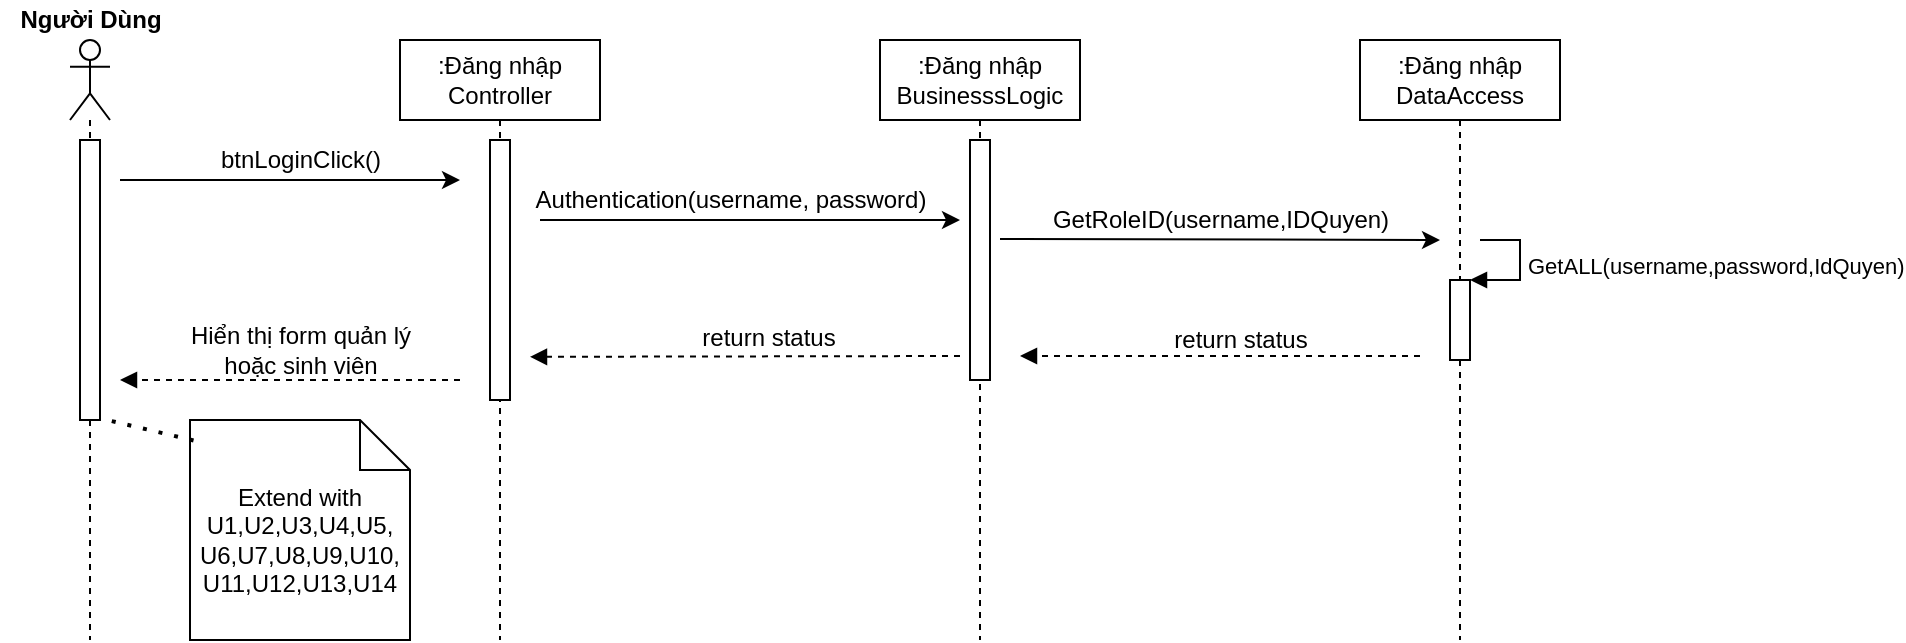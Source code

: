 <mxfile version="15.9.4" type="github">
  <diagram id="W_0u3TCXlt2y3ElXl8L4" name="Page-1">
    <mxGraphModel dx="2105" dy="547" grid="1" gridSize="10" guides="1" tooltips="1" connect="1" arrows="1" fold="1" page="1" pageScale="1" pageWidth="827" pageHeight="1169" math="0" shadow="0">
      <root>
        <mxCell id="0" />
        <mxCell id="1" parent="0" />
        <mxCell id="emeGWKnOM9Sui3QthaXl-1" value="" style="shape=umlLifeline;participant=umlActor;perimeter=lifelinePerimeter;whiteSpace=wrap;html=1;container=1;collapsible=0;recursiveResize=0;verticalAlign=top;spacingTop=36;outlineConnect=0;" parent="1" vertex="1">
          <mxGeometry x="25" y="40" width="20" height="300" as="geometry" />
        </mxCell>
        <mxCell id="emeGWKnOM9Sui3QthaXl-7" value="" style="html=1;points=[];perimeter=orthogonalPerimeter;" parent="emeGWKnOM9Sui3QthaXl-1" vertex="1">
          <mxGeometry x="5" y="50" width="10" height="140" as="geometry" />
        </mxCell>
        <mxCell id="emeGWKnOM9Sui3QthaXl-2" value="&lt;b&gt;Người Dùng&lt;/b&gt;" style="text;html=1;align=center;verticalAlign=middle;resizable=0;points=[];autosize=1;strokeColor=none;fillColor=none;" parent="1" vertex="1">
          <mxGeometry x="-10" y="20" width="90" height="20" as="geometry" />
        </mxCell>
        <mxCell id="emeGWKnOM9Sui3QthaXl-3" value=":Đăng nhập&lt;br&gt;Controller" style="shape=umlLifeline;perimeter=lifelinePerimeter;whiteSpace=wrap;html=1;container=1;collapsible=0;recursiveResize=0;outlineConnect=0;" parent="1" vertex="1">
          <mxGeometry x="190" y="40" width="100" height="300" as="geometry" />
        </mxCell>
        <mxCell id="emeGWKnOM9Sui3QthaXl-8" value="" style="html=1;points=[];perimeter=orthogonalPerimeter;" parent="emeGWKnOM9Sui3QthaXl-3" vertex="1">
          <mxGeometry x="45" y="50" width="10" height="130" as="geometry" />
        </mxCell>
        <mxCell id="emeGWKnOM9Sui3QthaXl-5" value=":Đăng nhập&lt;br&gt;DataAccess" style="shape=umlLifeline;perimeter=lifelinePerimeter;whiteSpace=wrap;html=1;container=1;collapsible=0;recursiveResize=0;outlineConnect=0;" parent="1" vertex="1">
          <mxGeometry x="670" y="40" width="100" height="300" as="geometry" />
        </mxCell>
        <mxCell id="emeGWKnOM9Sui3QthaXl-15" value="" style="html=1;points=[];perimeter=orthogonalPerimeter;" parent="emeGWKnOM9Sui3QthaXl-5" vertex="1">
          <mxGeometry x="45" y="120" width="10" height="40" as="geometry" />
        </mxCell>
        <mxCell id="emeGWKnOM9Sui3QthaXl-16" value="GetALL(username,password,IdQuyen)" style="edgeStyle=orthogonalEdgeStyle;html=1;align=left;spacingLeft=2;endArrow=block;rounded=0;entryX=1;entryY=0;" parent="emeGWKnOM9Sui3QthaXl-5" target="emeGWKnOM9Sui3QthaXl-15" edge="1">
          <mxGeometry relative="1" as="geometry">
            <mxPoint x="60" y="100" as="sourcePoint" />
            <Array as="points">
              <mxPoint x="80" y="100" />
            </Array>
          </mxGeometry>
        </mxCell>
        <mxCell id="emeGWKnOM9Sui3QthaXl-6" value="" style="endArrow=classic;html=1;rounded=0;" parent="1" edge="1">
          <mxGeometry width="50" height="50" relative="1" as="geometry">
            <mxPoint x="50" y="110" as="sourcePoint" />
            <mxPoint x="220" y="110" as="targetPoint" />
          </mxGeometry>
        </mxCell>
        <mxCell id="emeGWKnOM9Sui3QthaXl-9" value="" style="endArrow=classic;html=1;rounded=0;" parent="1" edge="1">
          <mxGeometry width="50" height="50" relative="1" as="geometry">
            <mxPoint x="260" y="130" as="sourcePoint" />
            <mxPoint x="470" y="130" as="targetPoint" />
          </mxGeometry>
        </mxCell>
        <mxCell id="emeGWKnOM9Sui3QthaXl-20" value="btnLoginClick()" style="text;html=1;align=center;verticalAlign=middle;resizable=0;points=[];autosize=1;strokeColor=none;fillColor=none;" parent="1" vertex="1">
          <mxGeometry x="90" y="90" width="100" height="20" as="geometry" />
        </mxCell>
        <mxCell id="emeGWKnOM9Sui3QthaXl-21" value="Authentication(username,&amp;nbsp;password)" style="text;html=1;align=center;verticalAlign=middle;resizable=0;points=[];autosize=1;strokeColor=none;fillColor=none;" parent="1" vertex="1">
          <mxGeometry x="250" y="110" width="210" height="20" as="geometry" />
        </mxCell>
        <mxCell id="emeGWKnOM9Sui3QthaXl-36" value="Extend with U1,U2,U3,U4,U5,&lt;br&gt;U6,U7,U8,U9,U10,&lt;br&gt;U11,U12,U13,U14" style="shape=note2;boundedLbl=1;whiteSpace=wrap;html=1;size=25;verticalAlign=top;align=center;" parent="1" vertex="1">
          <mxGeometry x="85" y="230" width="110" height="110" as="geometry" />
        </mxCell>
        <mxCell id="emeGWKnOM9Sui3QthaXl-38" value="" style="endArrow=none;dashed=1;html=1;dashPattern=1 3;strokeWidth=2;rounded=0;entryX=1.06;entryY=0.995;entryDx=0;entryDy=0;entryPerimeter=0;exitX=0.016;exitY=0.093;exitDx=0;exitDy=0;exitPerimeter=0;" parent="1" source="emeGWKnOM9Sui3QthaXl-36" target="emeGWKnOM9Sui3QthaXl-7" edge="1">
          <mxGeometry width="50" height="50" relative="1" as="geometry">
            <mxPoint x="50" y="480" as="sourcePoint" />
            <mxPoint x="100" y="430" as="targetPoint" />
          </mxGeometry>
        </mxCell>
        <mxCell id="emeGWKnOM9Sui3QthaXl-30" value="GetRoleID(username,IDQuyen)" style="text;html=1;align=center;verticalAlign=middle;resizable=0;points=[];autosize=1;strokeColor=none;fillColor=none;" parent="1" vertex="1">
          <mxGeometry x="510" y="120" width="180" height="20" as="geometry" />
        </mxCell>
        <mxCell id="emeGWKnOM9Sui3QthaXl-14" value="" style="endArrow=classic;html=1;rounded=0;" parent="1" edge="1">
          <mxGeometry width="50" height="50" relative="1" as="geometry">
            <mxPoint x="490" y="139.5" as="sourcePoint" />
            <mxPoint x="710" y="140" as="targetPoint" />
          </mxGeometry>
        </mxCell>
        <mxCell id="emeGWKnOM9Sui3QthaXl-4" value=":Đăng nhập&lt;br&gt;BusinesssLogic" style="shape=umlLifeline;perimeter=lifelinePerimeter;whiteSpace=wrap;html=1;container=1;collapsible=0;recursiveResize=0;outlineConnect=0;" parent="1" vertex="1">
          <mxGeometry x="430" y="40" width="100" height="300" as="geometry" />
        </mxCell>
        <mxCell id="UfQ1ZoJQDonbl77tMwQs-1" value="" style="html=1;points=[];perimeter=orthogonalPerimeter;" parent="emeGWKnOM9Sui3QthaXl-4" vertex="1">
          <mxGeometry x="45" y="50" width="10" height="120" as="geometry" />
        </mxCell>
        <mxCell id="jOhn1wlEXq8t56nk3XKF-2" value="" style="html=1;verticalAlign=bottom;labelBackgroundColor=none;endArrow=block;endFill=1;dashed=1;rounded=0;" parent="1" edge="1">
          <mxGeometry width="160" relative="1" as="geometry">
            <mxPoint x="470" y="198" as="sourcePoint" />
            <mxPoint x="255.0" y="198.41" as="targetPoint" />
          </mxGeometry>
        </mxCell>
        <mxCell id="jOhn1wlEXq8t56nk3XKF-3" value="return status" style="text;html=1;align=center;verticalAlign=middle;resizable=0;points=[];autosize=1;strokeColor=none;fillColor=none;" parent="1" vertex="1">
          <mxGeometry x="334" y="179" width="80" height="20" as="geometry" />
        </mxCell>
        <mxCell id="jOhn1wlEXq8t56nk3XKF-4" value="" style="html=1;verticalAlign=bottom;labelBackgroundColor=none;endArrow=block;endFill=1;dashed=1;rounded=0;" parent="1" edge="1">
          <mxGeometry width="160" relative="1" as="geometry">
            <mxPoint x="700" y="198" as="sourcePoint" />
            <mxPoint x="500" y="198" as="targetPoint" />
          </mxGeometry>
        </mxCell>
        <mxCell id="jOhn1wlEXq8t56nk3XKF-5" value="return status" style="text;html=1;align=center;verticalAlign=middle;resizable=0;points=[];autosize=1;strokeColor=none;fillColor=none;" parent="1" vertex="1">
          <mxGeometry x="570" y="180" width="80" height="20" as="geometry" />
        </mxCell>
        <mxCell id="jOhn1wlEXq8t56nk3XKF-6" value="Hiển thị form quản lý&lt;br&gt;hoặc sinh viên" style="text;html=1;align=center;verticalAlign=middle;resizable=0;points=[];autosize=1;strokeColor=none;fillColor=none;" parent="1" vertex="1">
          <mxGeometry x="75" y="180" width="130" height="30" as="geometry" />
        </mxCell>
        <mxCell id="jOhn1wlEXq8t56nk3XKF-7" value="" style="html=1;verticalAlign=bottom;labelBackgroundColor=none;endArrow=block;endFill=1;dashed=1;rounded=0;" parent="1" edge="1">
          <mxGeometry width="160" relative="1" as="geometry">
            <mxPoint x="220.0" y="210.0" as="sourcePoint" />
            <mxPoint x="50" y="210" as="targetPoint" />
          </mxGeometry>
        </mxCell>
      </root>
    </mxGraphModel>
  </diagram>
</mxfile>
